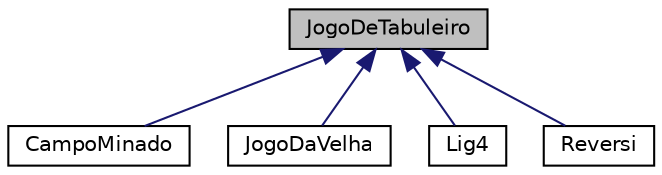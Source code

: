 digraph "JogoDeTabuleiro"
{
 // LATEX_PDF_SIZE
  edge [fontname="Helvetica",fontsize="10",labelfontname="Helvetica",labelfontsize="10"];
  node [fontname="Helvetica",fontsize="10",shape=record];
  Node1 [label="JogoDeTabuleiro",height=0.2,width=0.4,color="black", fillcolor="grey75", style="filled", fontcolor="black",tooltip="Classe base abstrata para jogos de tabuleiro. Define a estrutura e as operacoes basicas para um jogo ..."];
  Node1 -> Node2 [dir="back",color="midnightblue",fontsize="10",style="solid",fontname="Helvetica"];
  Node2 [label="CampoMinado",height=0.2,width=0.4,color="black", fillcolor="white", style="filled",URL="$classCampoMinado.html",tooltip="Classe que representa o jogo Campo Minado. Herda de JogoDeTabuleiro e implementa funcionalidades espe..."];
  Node1 -> Node3 [dir="back",color="midnightblue",fontsize="10",style="solid",fontname="Helvetica"];
  Node3 [label="JogoDaVelha",height=0.2,width=0.4,color="black", fillcolor="white", style="filled",URL="$classJogoDaVelha.html",tooltip="Classe que representa o jogo da velha. Herda de JogoDeTabuleiro e implementa funcionalidades especifi..."];
  Node1 -> Node4 [dir="back",color="midnightblue",fontsize="10",style="solid",fontname="Helvetica"];
  Node4 [label="Lig4",height=0.2,width=0.4,color="black", fillcolor="white", style="filled",URL="$classLig4.html",tooltip="Classe que representa o jogo Lig4, derivada da classe JogoDeTabuleiro. Implementa as operacoes e regr..."];
  Node1 -> Node5 [dir="back",color="midnightblue",fontsize="10",style="solid",fontname="Helvetica"];
  Node5 [label="Reversi",height=0.2,width=0.4,color="black", fillcolor="white", style="filled",URL="$classReversi.html",tooltip="Classe que representa o jogo Reversi, derivada da classe JogoDeTabuleiro. Implementa as operacoes e r..."];
}
